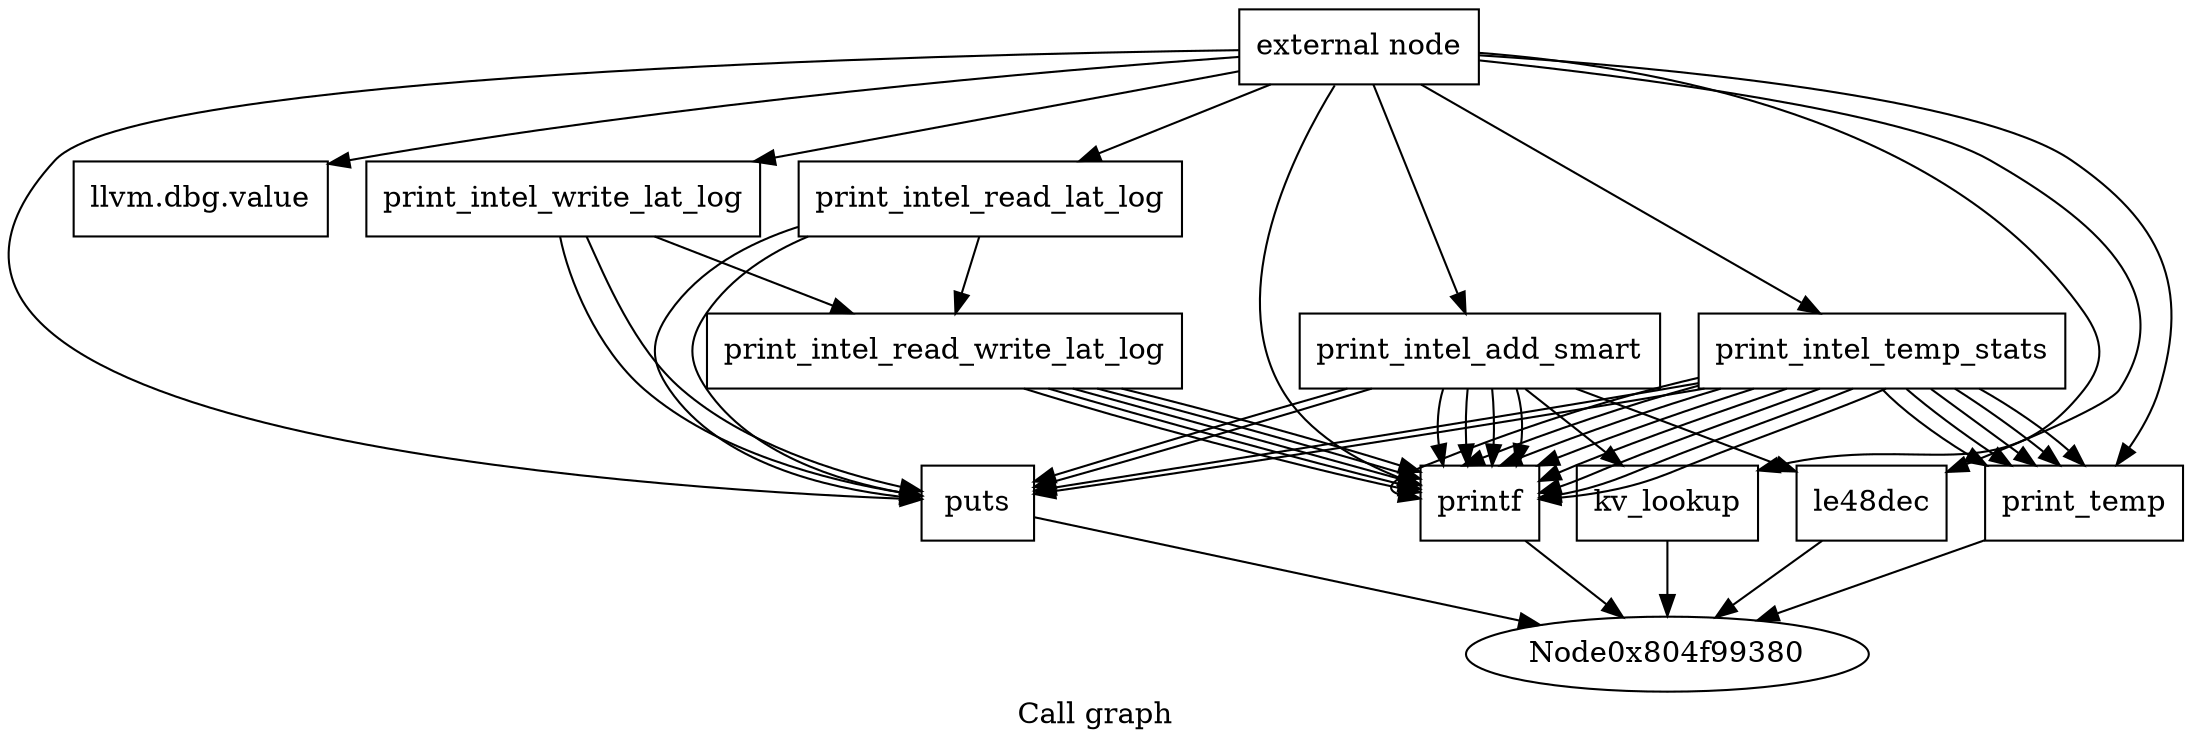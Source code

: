 digraph "Call graph" {
	label="Call graph";

	Node0x804f99350 [shape=record,label="{external node}"];
	Node0x804f99350 -> Node0x804f993e0;
	Node0x804f99350 -> Node0x804f99500;
	Node0x804f99350 -> Node0x804f99440;
	Node0x804f99350 -> Node0x804f99560;
	Node0x804f99350 -> Node0x804f995c0;
	Node0x804f99350 -> Node0x804f99620;
	Node0x804f99350 -> Node0x804f99680;
	Node0x804f99350 -> Node0x804f996e0;
	Node0x804f99350 -> Node0x804f99740;
	Node0x804f99350 -> Node0x804f997a0;
	Node0x804f993e0 [shape=record,label="{print_intel_write_lat_log}"];
	Node0x804f993e0 -> Node0x804f99440;
	Node0x804f993e0 -> Node0x804f99440;
	Node0x804f993e0 -> Node0x804f994a0;
	Node0x804f99500 [shape=record,label="{llvm.dbg.value}"];
	Node0x804f99440 [shape=record,label="{puts}"];
	Node0x804f99440 -> Node0x804f99380;
	Node0x804f994a0 [shape=record,label="{print_intel_read_write_lat_log}"];
	Node0x804f994a0 -> Node0x804f99560;
	Node0x804f994a0 -> Node0x804f99560;
	Node0x804f994a0 -> Node0x804f99560;
	Node0x804f994a0 -> Node0x804f99560;
	Node0x804f994a0 -> Node0x804f99560;
	Node0x804f99560 [shape=record,label="{printf}"];
	Node0x804f99560 -> Node0x804f99380;
	Node0x804f995c0 [shape=record,label="{print_intel_temp_stats}"];
	Node0x804f995c0 -> Node0x804f99440;
	Node0x804f995c0 -> Node0x804f99440;
	Node0x804f995c0 -> Node0x804f99560;
	Node0x804f995c0 -> Node0x804f99620;
	Node0x804f995c0 -> Node0x804f99560;
	Node0x804f995c0 -> Node0x804f99560;
	Node0x804f995c0 -> Node0x804f99560;
	Node0x804f995c0 -> Node0x804f99620;
	Node0x804f995c0 -> Node0x804f99560;
	Node0x804f995c0 -> Node0x804f99620;
	Node0x804f995c0 -> Node0x804f99560;
	Node0x804f995c0 -> Node0x804f99620;
	Node0x804f995c0 -> Node0x804f99560;
	Node0x804f995c0 -> Node0x804f99620;
	Node0x804f995c0 -> Node0x804f99560;
	Node0x804f99620 [shape=record,label="{print_temp}"];
	Node0x804f99620 -> Node0x804f99380;
	Node0x804f99680 [shape=record,label="{print_intel_add_smart}"];
	Node0x804f99680 -> Node0x804f99440;
	Node0x804f99680 -> Node0x804f99440;
	Node0x804f99680 -> Node0x804f996e0;
	Node0x804f99680 -> Node0x804f99740;
	Node0x804f99680 -> Node0x804f99560;
	Node0x804f99680 -> Node0x804f99560;
	Node0x804f99680 -> Node0x804f99560;
	Node0x804f99680 -> Node0x804f99560;
	Node0x804f996e0 [shape=record,label="{kv_lookup}"];
	Node0x804f996e0 -> Node0x804f99380;
	Node0x804f99740 [shape=record,label="{le48dec}"];
	Node0x804f99740 -> Node0x804f99380;
	Node0x804f997a0 [shape=record,label="{print_intel_read_lat_log}"];
	Node0x804f997a0 -> Node0x804f99440;
	Node0x804f997a0 -> Node0x804f99440;
	Node0x804f997a0 -> Node0x804f994a0;
}
